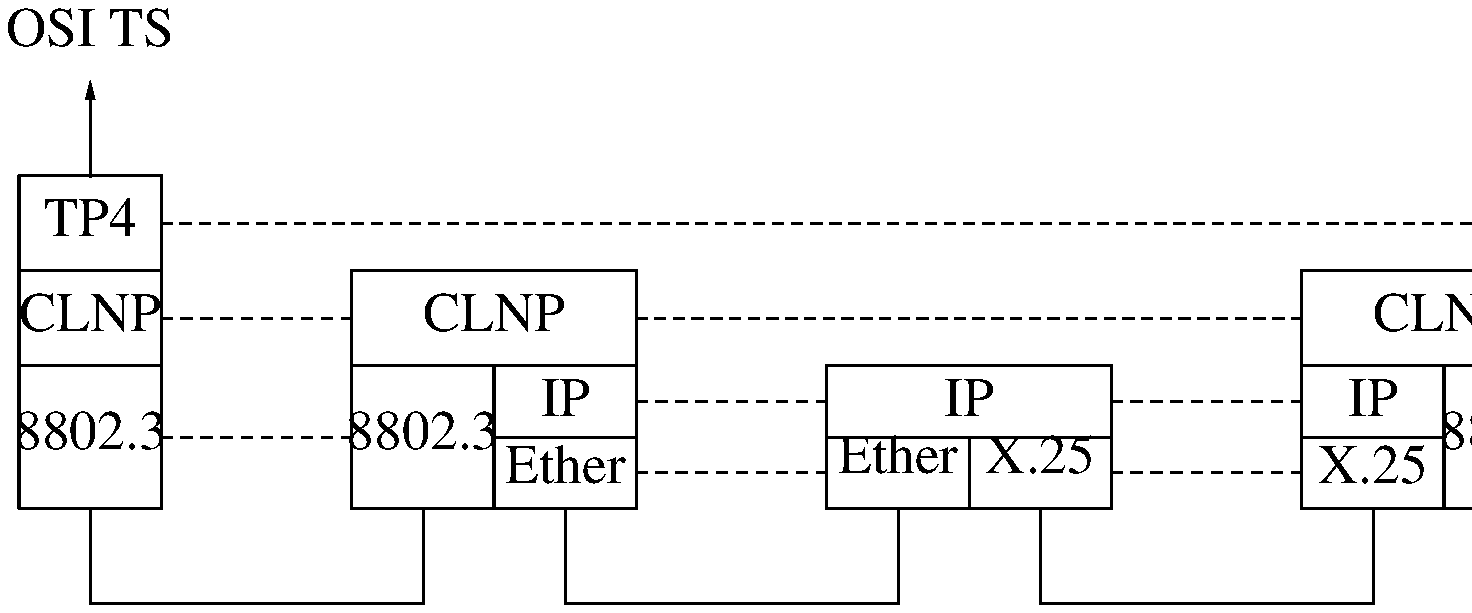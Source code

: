 .PS 9.5i
.ps 20
## figure T-10
B1:	box "8802.3" height 3*boxht/2
B2:	box "CLNP" with .s at B1.n
B3:	box "TP4" with .s at B2.n
B4:	box "OSI TS" with .s at (B3.n.x, B3.n.y+lineht) invis
	arrow from B3.n to B4.s
C11:	box "8802.3" with .sw at (B1.se.x+2*linewid, B1.se.y) \
		height 3*boxht/2
C12:	box "CLNP" with .sw at C11.nw width 2*boxwid
C13:	box "IP" "" "Ether" with .w at C11.e height 3*boxht/2
	line from C13.w to C13.e
B5:	box "IP" "" "" with .w at (C13.e.x+2*linewid, C11.e.y) width 2*boxwid  height 3*boxht/2
	line dashed from B5.w to B5.e
B5a:	box invis with .sw at B5.sw "Ether"
	line from B5.s to B5.c; line from B5.w to B5.e
B5b:	box invis with .se at B5.se "X.25"
B6:	box "IP" "" "X.25" with .w at (B5.e.x+2*linewid, B5.e.y) height 3*boxht/2
	line from B6.w to B6.e
B7:	box "CLNP" with .sw at B6.nw width 2*boxwid
B11:	box "8802.3" with .ne at B7.se height 3*boxht/2
B8:	box "CLNP" with .w at (B7.e.x+2*linewid, B7.e.y)
B12:	box "8802.3" with .n at B8.s height 3*boxht/2
B9:	box "TP4" with .s at B8.n
B10:	box "OSI TS" with .s at (B9.n.x, B9.n.y+lineht) invis
	arrow from B9.n to B10.s
##
	line from B1.s to (B1.s.x, B1.s.y-lineht) \
		       to (C11.s.x, C11.s.y-lineht) \
		       to C11.s
	line from C13.s to (C13.s.x, C13.s.y-lineht) \
		       to (B5.s.x-boxwid/2, C13.s.y-lineht) \
		       to (B5.s.x-boxwid/2, B5.s.y)
	line from (B5.s.x+boxwid/2, B5.s.y) \
		       to (B5.s.x+boxwid/2, B5.s.y-lineht) \
		       to (B6.s.x, B5.s.y-lineht) \
		       to (B6.s.x, B6.s.y)
	line from (B11.s.x, B11.s.y) \
		       to (B11.s.x, B6.s.y-lineht) \
		       to (B12.s.x, B6.s.y-lineht) to B12.s
##
	line dashed from B3.e to B9.w
	line dashed from B2.e to C12.w
	line dashed from C12.e to B7.w
	line dashed from B7.e to B8.w
	line dashed from B1.e to C11.w
	line dashed from (C13.e.x, (C13.n.y+C13.e.y)/2) \
		    to (B5.w.x, (C13.n.y+B5.w.y)/2)
	line dashed from (C13.e.x, (C13.s.y+C13.e.y)/2) \
		    to (B5.w.x, (C13.s.y+B5.w.y)/2)
	line dashed from (B5.e.x, (B5.n.y+B5.e.y)/2) \
		    to (B6.w.x, (B6.n.y+B6.w.y)/2)
	line dashed from (B5.e.x, (B5.s.y+B5.e.y)/2) \
		    to (B6.w.x, (B6.s.y+B6.w.y)/2)
	line dashed from B11.e to B12.w
##
.PE
